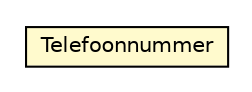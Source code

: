 #!/usr/local/bin/dot
#
# Class diagram 
# Generated by UMLGraph version R5_6-24-gf6e263 (http://www.umlgraph.org/)
#

digraph G {
	edge [fontname="Helvetica",fontsize=10,labelfontname="Helvetica",labelfontsize=10];
	node [fontname="Helvetica",fontsize=10,shape=plaintext];
	nodesep=0.25;
	ranksep=0.5;
	// nl.egem.stuf.sector.bg._0204.NNPFund.Telefoonnummer
	c122326 [label=<<table title="nl.egem.stuf.sector.bg._0204.NNPFund.Telefoonnummer" border="0" cellborder="1" cellspacing="0" cellpadding="2" port="p" bgcolor="lemonChiffon" href="./NNPFund.Telefoonnummer.html">
		<tr><td><table border="0" cellspacing="0" cellpadding="1">
<tr><td align="center" balign="center"> Telefoonnummer </td></tr>
		</table></td></tr>
		</table>>, URL="./NNPFund.Telefoonnummer.html", fontname="Helvetica", fontcolor="black", fontsize=10.0];
}

